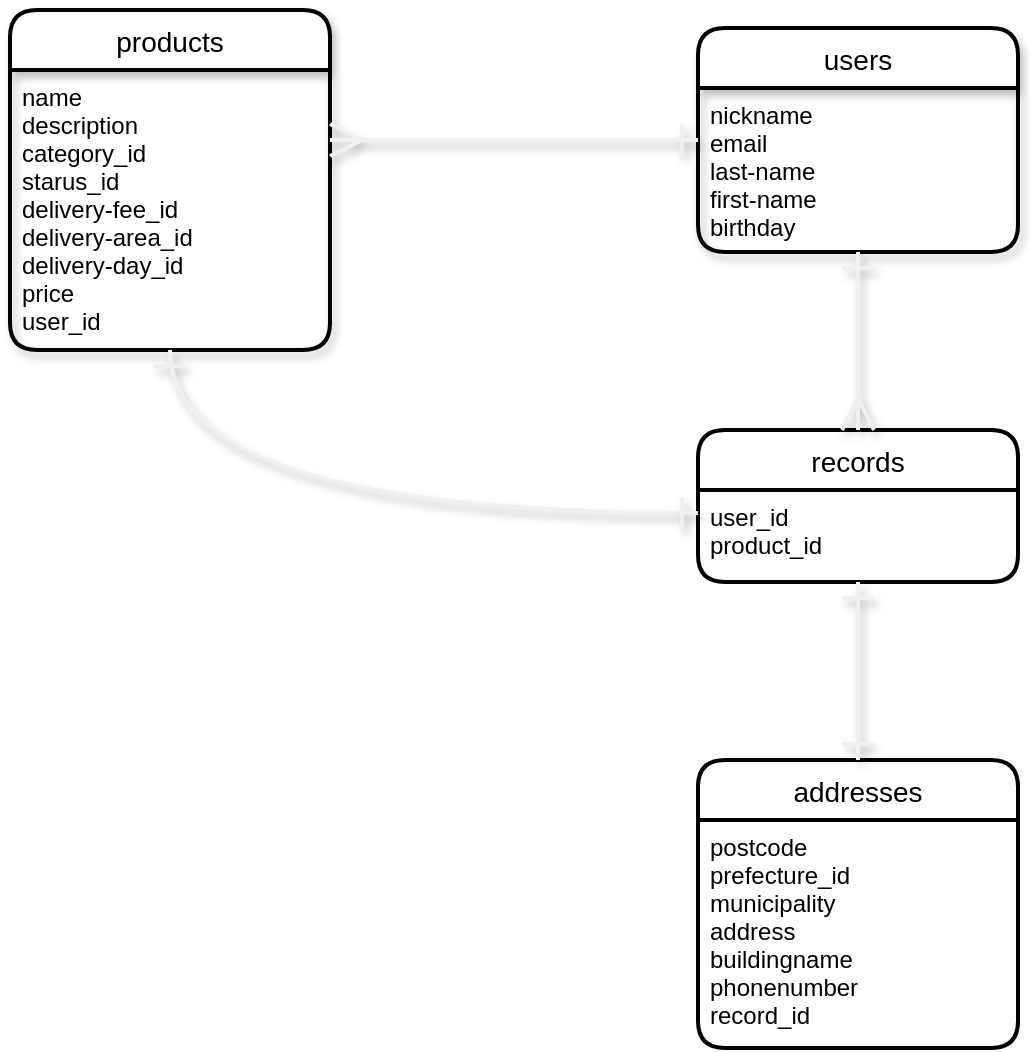 <mxfile>
    <diagram id="ELhE7Vuq-jE0Zk4NY9Ol" name="ページ1">
        <mxGraphModel dx="685" dy="1118" grid="0" gridSize="14" guides="1" tooltips="1" connect="1" arrows="1" fold="1" page="0" pageScale="1" pageWidth="827" pageHeight="1169" background="none" math="0" shadow="0">
            <root>
                <mxCell id="0"/>
                <mxCell id="1" parent="0"/>
                <mxCell id="72" value="users" style="swimlane;childLayout=stackLayout;horizontal=1;startSize=30;horizontalStack=0;rounded=1;fontSize=14;fontStyle=0;strokeWidth=2;resizeParent=0;resizeLast=1;shadow=1;dashed=0;align=center;" vertex="1" parent="1">
                    <mxGeometry x="400" y="-141" width="160" height="112" as="geometry"/>
                </mxCell>
                <mxCell id="73" value="nickname&#10;email&#10;last-name&#10;first-name&#10;birthday" style="align=left;strokeColor=none;fillColor=none;spacingLeft=4;fontSize=12;verticalAlign=top;resizable=0;rotatable=0;part=1;" vertex="1" parent="72">
                    <mxGeometry y="30" width="160" height="82" as="geometry"/>
                </mxCell>
                <mxCell id="76" value="products" style="swimlane;childLayout=stackLayout;horizontal=1;startSize=30;horizontalStack=0;rounded=1;fontSize=14;fontStyle=0;strokeWidth=2;resizeParent=0;resizeLast=1;shadow=1;dashed=0;align=center;" vertex="1" parent="1">
                    <mxGeometry x="56" y="-150" width="160" height="170" as="geometry"/>
                </mxCell>
                <mxCell id="77" value="name&#10;description&#10;category_id&#10;starus_id&#10;delivery-fee_id&#10;delivery-area_id&#10;delivery-day_id&#10;price&#10;user_id" style="align=left;strokeColor=none;fillColor=none;spacingLeft=4;fontSize=12;verticalAlign=top;resizable=0;rotatable=0;part=1;" vertex="1" parent="76">
                    <mxGeometry y="30" width="160" height="140" as="geometry"/>
                </mxCell>
                <mxCell id="84" value="addresses" style="swimlane;childLayout=stackLayout;horizontal=1;startSize=30;horizontalStack=0;rounded=1;fontSize=14;fontStyle=0;strokeWidth=2;resizeParent=0;resizeLast=1;shadow=0;dashed=0;align=center;" vertex="1" parent="1">
                    <mxGeometry x="400" y="225" width="160" height="144" as="geometry"/>
                </mxCell>
                <mxCell id="85" value="postcode&#10;prefecture_id&#10;municipality&#10;address&#10;buildingname&#10;phonenumber&#10;record_id" style="align=left;strokeColor=none;fillColor=none;spacingLeft=4;fontSize=12;verticalAlign=top;resizable=0;rotatable=0;part=1;" vertex="1" parent="84">
                    <mxGeometry y="30" width="160" height="114" as="geometry"/>
                </mxCell>
                <mxCell id="86" value="records" style="swimlane;childLayout=stackLayout;horizontal=1;startSize=30;horizontalStack=0;rounded=1;fontSize=14;fontStyle=0;strokeWidth=2;resizeParent=0;resizeLast=1;shadow=0;dashed=0;align=center;" vertex="1" parent="1">
                    <mxGeometry x="400" y="60" width="160" height="76" as="geometry"/>
                </mxCell>
                <mxCell id="87" value="user_id&#10;product_id" style="align=left;strokeColor=none;fillColor=none;spacingLeft=4;fontSize=12;verticalAlign=top;resizable=0;rotatable=0;part=1;" vertex="1" parent="86">
                    <mxGeometry y="30" width="160" height="46" as="geometry"/>
                </mxCell>
                <mxCell id="104" style="edgeStyle=orthogonalEdgeStyle;curved=1;rounded=0;orthogonalLoop=1;jettySize=auto;html=1;exitX=1;exitY=0.25;exitDx=0;exitDy=0;entryX=0;entryY=0.5;entryDx=0;entryDy=0;shadow=1;startArrow=ERmany;startFill=0;startSize=13;endArrow=ERone;endFill=0;endSize=13;targetPerimeterSpacing=0;strokeColor=#f0f0f0;strokeWidth=2;" edge="1" parent="1" source="77" target="72">
                    <mxGeometry relative="1" as="geometry"/>
                </mxCell>
                <mxCell id="105" style="edgeStyle=orthogonalEdgeStyle;curved=1;rounded=0;orthogonalLoop=1;jettySize=auto;html=1;exitX=0.5;exitY=1;exitDx=0;exitDy=0;entryX=0.5;entryY=0;entryDx=0;entryDy=0;shadow=1;startArrow=ERone;startFill=0;startSize=13;endArrow=ERmany;endFill=0;endSize=13;targetPerimeterSpacing=0;strokeColor=#f0f0f0;strokeWidth=2;" edge="1" parent="1" source="73" target="86">
                    <mxGeometry relative="1" as="geometry"/>
                </mxCell>
                <mxCell id="107" style="edgeStyle=orthogonalEdgeStyle;curved=1;rounded=0;orthogonalLoop=1;jettySize=auto;html=1;exitX=0.5;exitY=1;exitDx=0;exitDy=0;entryX=0.5;entryY=0;entryDx=0;entryDy=0;shadow=1;startArrow=ERone;startFill=0;startSize=13;endArrow=ERone;endFill=0;endSize=13;targetPerimeterSpacing=0;strokeColor=#f0f0f0;strokeWidth=2;" edge="1" parent="1" source="87" target="84">
                    <mxGeometry relative="1" as="geometry"/>
                </mxCell>
                <mxCell id="108" style="edgeStyle=orthogonalEdgeStyle;curved=1;rounded=0;orthogonalLoop=1;jettySize=auto;html=1;exitX=0.5;exitY=1;exitDx=0;exitDy=0;entryX=0;entryY=0.25;entryDx=0;entryDy=0;shadow=1;startArrow=ERone;startFill=0;startSize=13;endArrow=ERone;endFill=0;endSize=13;targetPerimeterSpacing=0;strokeColor=#f0f0f0;strokeWidth=2;" edge="1" parent="1" source="77" target="87">
                    <mxGeometry relative="1" as="geometry">
                        <Array as="points">
                            <mxPoint x="136" y="102"/>
                        </Array>
                    </mxGeometry>
                </mxCell>
            </root>
        </mxGraphModel>
    </diagram>
</mxfile>